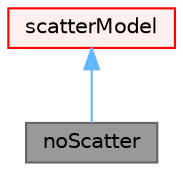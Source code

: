 digraph "noScatter"
{
 // LATEX_PDF_SIZE
  bgcolor="transparent";
  edge [fontname=Helvetica,fontsize=10,labelfontname=Helvetica,labelfontsize=10];
  node [fontname=Helvetica,fontsize=10,shape=box,height=0.2,width=0.4];
  Node1 [id="Node000001",label="noScatter",height=0.2,width=0.4,color="gray40", fillcolor="grey60", style="filled", fontcolor="black",tooltip="Dummy scatter model for 'none'."];
  Node2 -> Node1 [id="edge1_Node000001_Node000002",dir="back",color="steelblue1",style="solid",tooltip=" "];
  Node2 [id="Node000002",label="scatterModel",height=0.2,width=0.4,color="red", fillcolor="#FFF0F0", style="filled",URL="$classFoam_1_1radiation_1_1scatterModel.html",tooltip="Base class for radiation scattering."];
}
